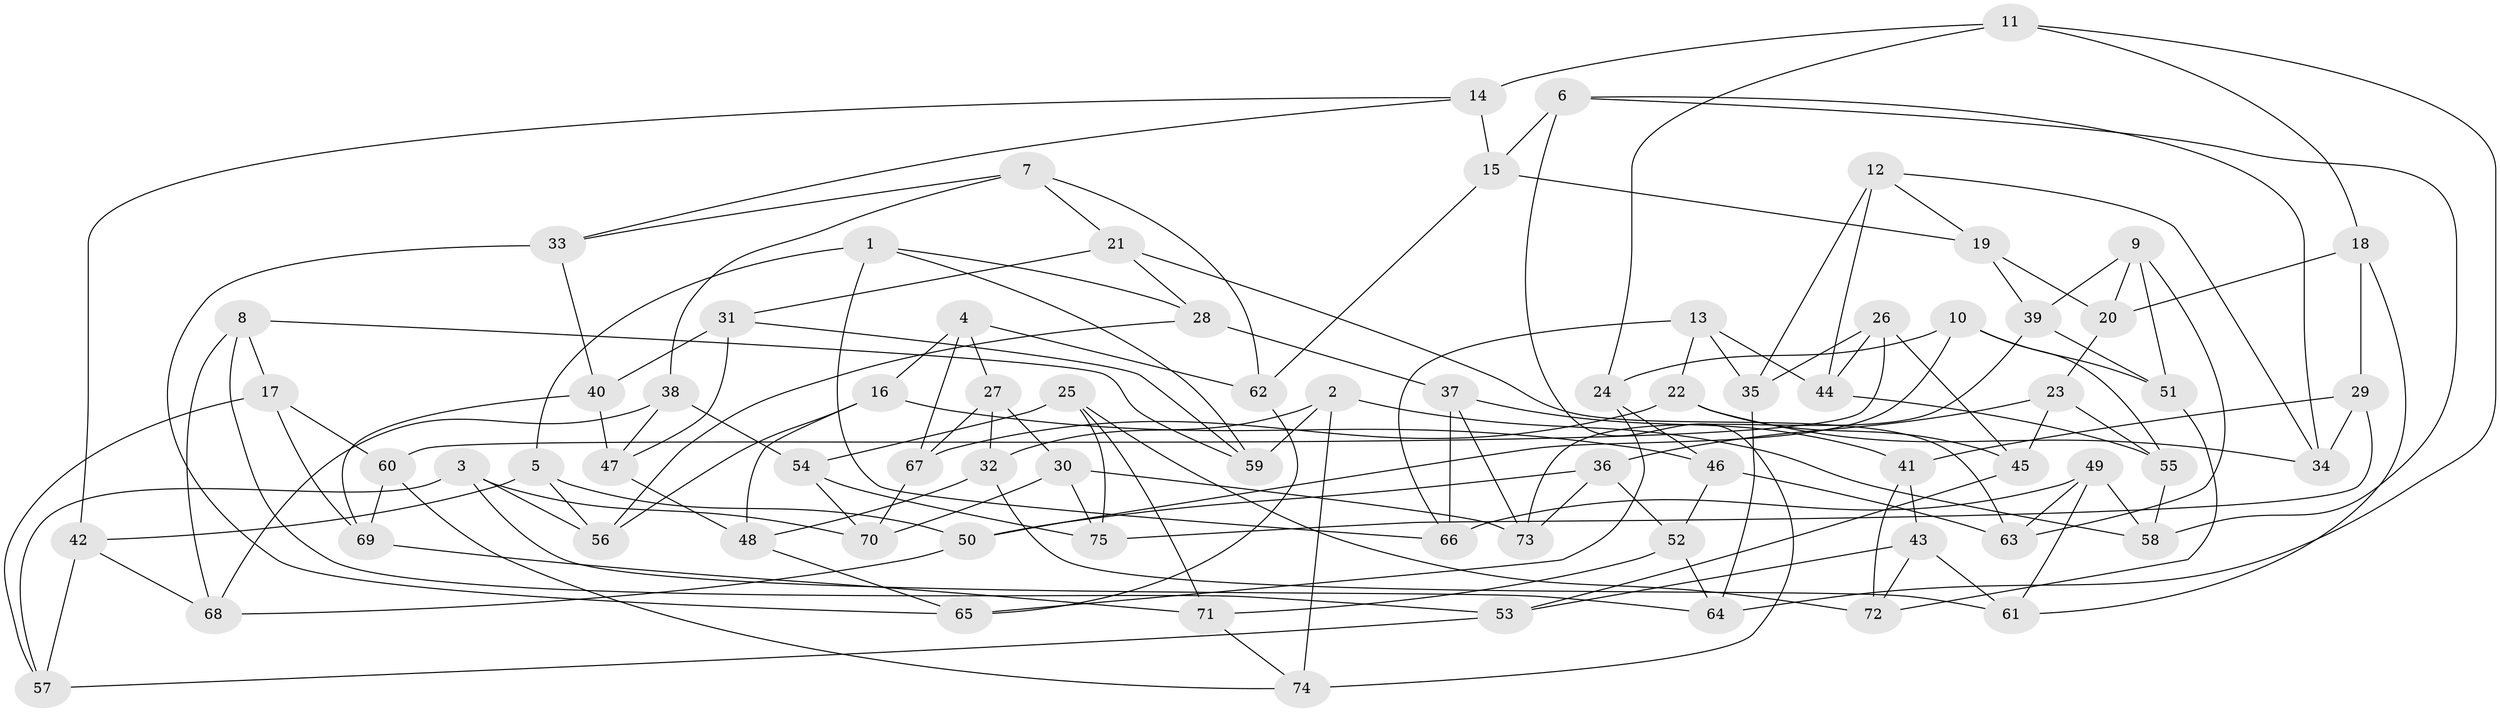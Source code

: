 // coarse degree distribution, {6: 0.23076923076923078, 7: 0.038461538461538464, 4: 0.5961538461538461, 3: 0.057692307692307696, 5: 0.057692307692307696, 10: 0.019230769230769232}
// Generated by graph-tools (version 1.1) at 2025/20/03/04/25 18:20:40]
// undirected, 75 vertices, 150 edges
graph export_dot {
graph [start="1"]
  node [color=gray90,style=filled];
  1;
  2;
  3;
  4;
  5;
  6;
  7;
  8;
  9;
  10;
  11;
  12;
  13;
  14;
  15;
  16;
  17;
  18;
  19;
  20;
  21;
  22;
  23;
  24;
  25;
  26;
  27;
  28;
  29;
  30;
  31;
  32;
  33;
  34;
  35;
  36;
  37;
  38;
  39;
  40;
  41;
  42;
  43;
  44;
  45;
  46;
  47;
  48;
  49;
  50;
  51;
  52;
  53;
  54;
  55;
  56;
  57;
  58;
  59;
  60;
  61;
  62;
  63;
  64;
  65;
  66;
  67;
  68;
  69;
  70;
  71;
  72;
  73;
  74;
  75;
  1 -- 66;
  1 -- 5;
  1 -- 28;
  1 -- 59;
  2 -- 58;
  2 -- 74;
  2 -- 59;
  2 -- 32;
  3 -- 70;
  3 -- 64;
  3 -- 57;
  3 -- 56;
  4 -- 67;
  4 -- 16;
  4 -- 27;
  4 -- 62;
  5 -- 42;
  5 -- 50;
  5 -- 56;
  6 -- 15;
  6 -- 34;
  6 -- 58;
  6 -- 74;
  7 -- 62;
  7 -- 21;
  7 -- 33;
  7 -- 38;
  8 -- 68;
  8 -- 53;
  8 -- 17;
  8 -- 59;
  9 -- 63;
  9 -- 51;
  9 -- 20;
  9 -- 39;
  10 -- 24;
  10 -- 55;
  10 -- 51;
  10 -- 50;
  11 -- 24;
  11 -- 14;
  11 -- 18;
  11 -- 64;
  12 -- 35;
  12 -- 44;
  12 -- 19;
  12 -- 34;
  13 -- 22;
  13 -- 66;
  13 -- 35;
  13 -- 44;
  14 -- 42;
  14 -- 15;
  14 -- 33;
  15 -- 19;
  15 -- 62;
  16 -- 48;
  16 -- 56;
  16 -- 46;
  17 -- 60;
  17 -- 69;
  17 -- 57;
  18 -- 20;
  18 -- 29;
  18 -- 61;
  19 -- 39;
  19 -- 20;
  20 -- 23;
  21 -- 63;
  21 -- 28;
  21 -- 31;
  22 -- 34;
  22 -- 45;
  22 -- 67;
  23 -- 55;
  23 -- 45;
  23 -- 36;
  24 -- 65;
  24 -- 46;
  25 -- 54;
  25 -- 75;
  25 -- 71;
  25 -- 72;
  26 -- 44;
  26 -- 60;
  26 -- 35;
  26 -- 45;
  27 -- 32;
  27 -- 67;
  27 -- 30;
  28 -- 37;
  28 -- 56;
  29 -- 34;
  29 -- 75;
  29 -- 41;
  30 -- 73;
  30 -- 70;
  30 -- 75;
  31 -- 40;
  31 -- 59;
  31 -- 47;
  32 -- 61;
  32 -- 48;
  33 -- 65;
  33 -- 40;
  35 -- 64;
  36 -- 50;
  36 -- 52;
  36 -- 73;
  37 -- 73;
  37 -- 66;
  37 -- 41;
  38 -- 68;
  38 -- 54;
  38 -- 47;
  39 -- 51;
  39 -- 73;
  40 -- 69;
  40 -- 47;
  41 -- 72;
  41 -- 43;
  42 -- 68;
  42 -- 57;
  43 -- 53;
  43 -- 72;
  43 -- 61;
  44 -- 55;
  45 -- 53;
  46 -- 52;
  46 -- 63;
  47 -- 48;
  48 -- 65;
  49 -- 58;
  49 -- 66;
  49 -- 61;
  49 -- 63;
  50 -- 68;
  51 -- 72;
  52 -- 71;
  52 -- 64;
  53 -- 57;
  54 -- 75;
  54 -- 70;
  55 -- 58;
  60 -- 69;
  60 -- 74;
  62 -- 65;
  67 -- 70;
  69 -- 71;
  71 -- 74;
}
